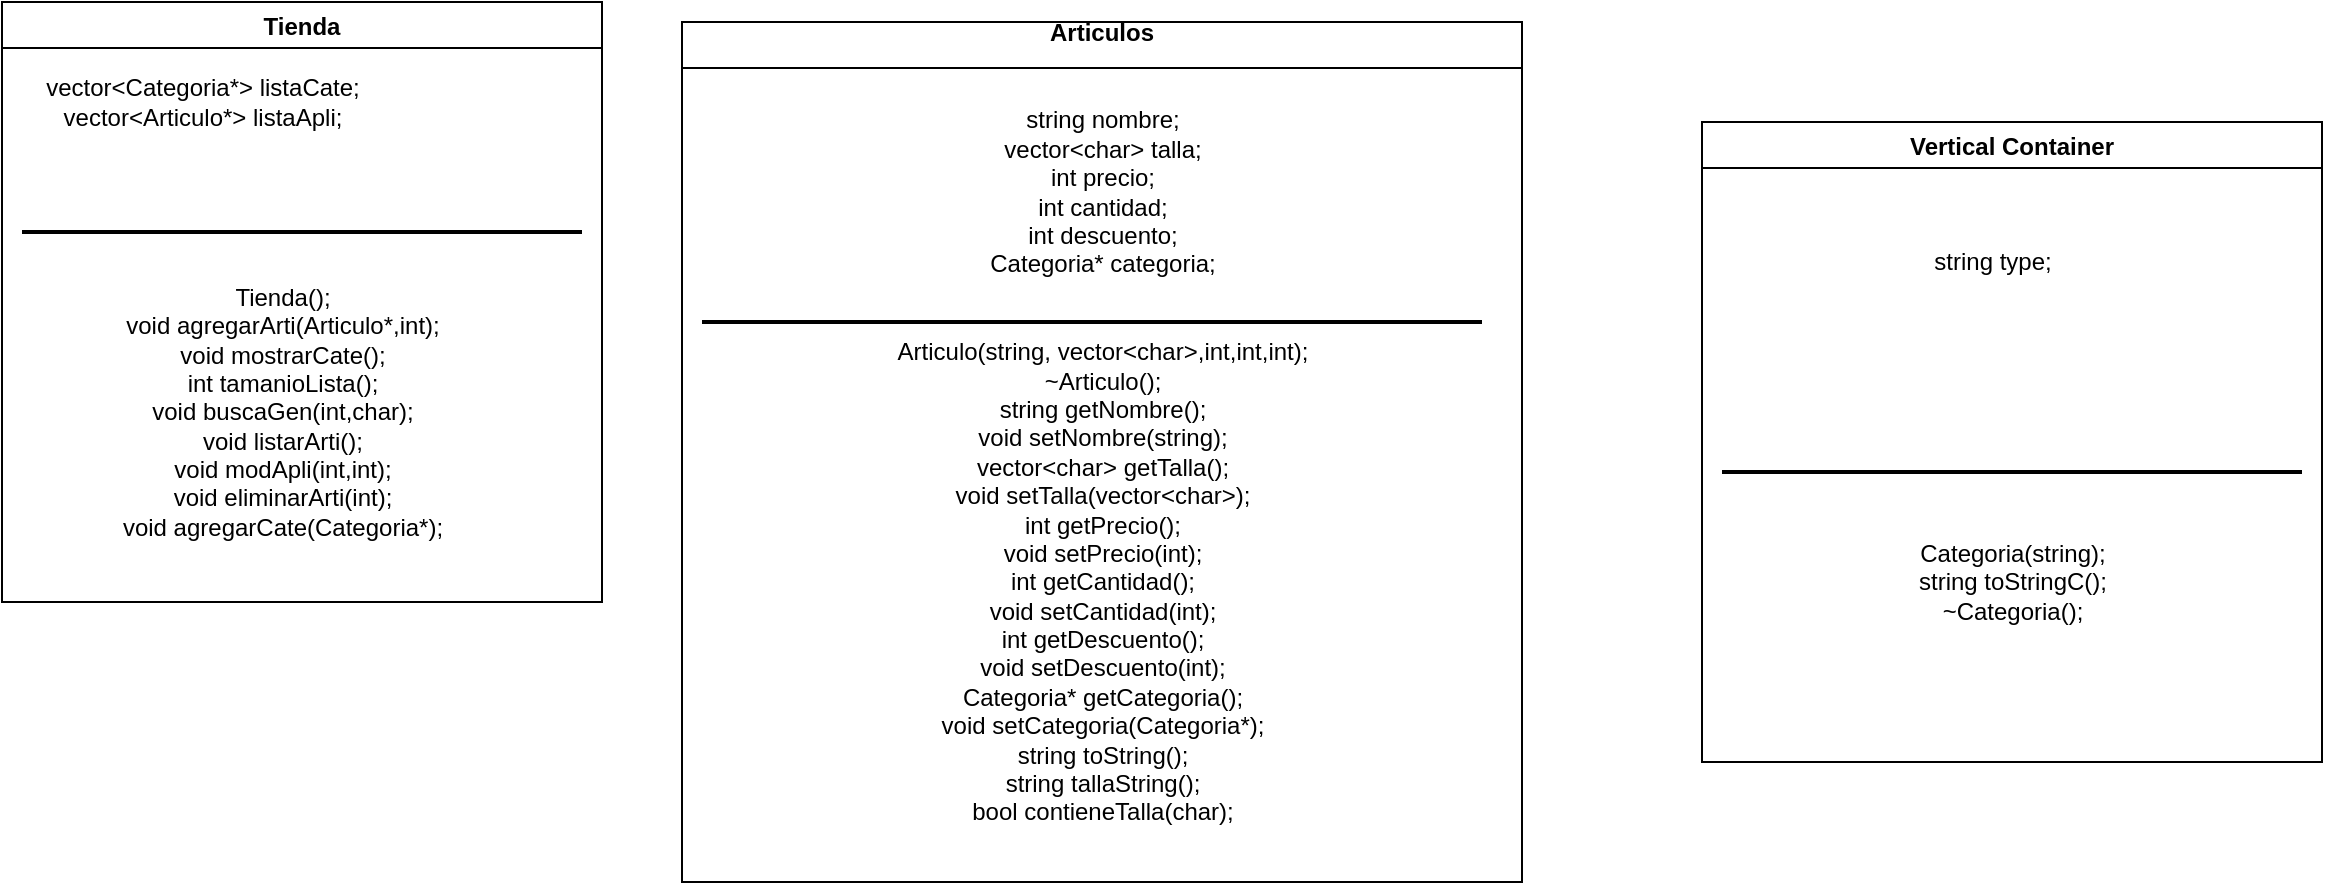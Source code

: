 <mxfile version="15.8.6" type="device"><diagram id="efL4Ud2_rJxciBU1Y7-T" name="Page-1"><mxGraphModel dx="1583" dy="654" grid="1" gridSize="10" guides="1" tooltips="1" connect="1" arrows="1" fold="1" page="1" pageScale="1" pageWidth="827" pageHeight="1169" math="0" shadow="0"><root><mxCell id="0"/><mxCell id="1" parent="0"/><mxCell id="BZ869fAsMcJBHg47ckXI-1" value="Tienda" style="swimlane;" vertex="1" parent="1"><mxGeometry x="70" y="40" width="300" height="300" as="geometry"/></mxCell><mxCell id="BZ869fAsMcJBHg47ckXI-4" value="" style="line;strokeWidth=2;html=1;" vertex="1" parent="BZ869fAsMcJBHg47ckXI-1"><mxGeometry x="10" y="110" width="280" height="10" as="geometry"/></mxCell><mxCell id="BZ869fAsMcJBHg47ckXI-5" value="&lt;div&gt;&lt;span&gt;&#9;&lt;/span&gt;vector&amp;lt;Categoria*&amp;gt; listaCate;&lt;/div&gt;&lt;div&gt;&lt;span&gt;&#9;&#9;&lt;/span&gt;vector&amp;lt;Articulo*&amp;gt; listaApli;&lt;/div&gt;" style="text;html=1;align=center;verticalAlign=middle;resizable=0;points=[];autosize=1;strokeColor=none;fillColor=none;" vertex="1" parent="BZ869fAsMcJBHg47ckXI-1"><mxGeometry x="15" y="35" width="170" height="30" as="geometry"/></mxCell><mxCell id="BZ869fAsMcJBHg47ckXI-6" value="&lt;div&gt;&lt;span&gt;&#9;&lt;/span&gt;Tienda();&lt;/div&gt;&lt;div&gt;&lt;span&gt;&#9;&#9;&lt;/span&gt;void agregarArti(Articulo*,int);&lt;/div&gt;&lt;div&gt;&lt;span&gt;&#9;&#9;&lt;/span&gt;void mostrarCate();&lt;/div&gt;&lt;div&gt;&lt;span&gt;&#9;&#9;&lt;/span&gt;int tamanioLista();&lt;/div&gt;&lt;div&gt;&lt;span&gt;&#9;&#9;&lt;/span&gt;void buscaGen(int,char);&lt;/div&gt;&lt;div&gt;&lt;span&gt;&#9;&#9;&lt;/span&gt;void listarArti();&lt;/div&gt;&lt;div&gt;&lt;span&gt;&#9;&#9;&lt;/span&gt;void modApli(int,int);&lt;/div&gt;&lt;div&gt;&lt;span&gt;&#9;&#9;&lt;/span&gt;void eliminarArti(int);&lt;/div&gt;&lt;div&gt;&lt;span&gt;&#9;&#9;&lt;/span&gt;void agregarCate(Categoria*);&lt;/div&gt;" style="text;html=1;align=center;verticalAlign=middle;resizable=0;points=[];autosize=1;strokeColor=none;fillColor=none;" vertex="1" parent="BZ869fAsMcJBHg47ckXI-1"><mxGeometry x="50" y="140" width="180" height="130" as="geometry"/></mxCell><mxCell id="BZ869fAsMcJBHg47ckXI-7" value="Articulos&#10;" style="swimlane;" vertex="1" parent="1"><mxGeometry x="410" y="50" width="420" height="430" as="geometry"/></mxCell><mxCell id="BZ869fAsMcJBHg47ckXI-8" value="" style="line;strokeWidth=2;html=1;" vertex="1" parent="BZ869fAsMcJBHg47ckXI-7"><mxGeometry x="10" y="145" width="390" height="10" as="geometry"/></mxCell><mxCell id="BZ869fAsMcJBHg47ckXI-9" value="&lt;div&gt;&lt;span&gt;&#9;&lt;/span&gt;string nombre;&lt;/div&gt;&lt;div&gt;&lt;span&gt;&#9;&#9;&lt;/span&gt;vector&amp;lt;char&amp;gt; talla;&lt;/div&gt;&lt;div&gt;&lt;span&gt;&#9;&#9;&lt;/span&gt;int precio;&lt;/div&gt;&lt;div&gt;&lt;span&gt;&#9;&#9;&lt;/span&gt;int cantidad;&lt;/div&gt;&lt;div&gt;&lt;span&gt;&#9;&#9;&lt;/span&gt;int descuento;&lt;/div&gt;&lt;div&gt;&lt;span&gt;&#9;&#9;&lt;/span&gt;Categoria* categoria;&lt;/div&gt;" style="text;html=1;align=center;verticalAlign=middle;resizable=0;points=[];autosize=1;strokeColor=none;fillColor=none;" vertex="1" parent="BZ869fAsMcJBHg47ckXI-7"><mxGeometry x="145" y="40" width="130" height="90" as="geometry"/></mxCell><mxCell id="BZ869fAsMcJBHg47ckXI-10" value="&lt;div&gt;&lt;span&gt;&#9;&#9;&lt;/span&gt;Articulo(string, vector&amp;lt;char&amp;gt;,int,int,int);&lt;/div&gt;&lt;div&gt;&lt;span&gt;&#9;&#9;&lt;/span&gt;~Articulo();&lt;/div&gt;&lt;div&gt;&lt;span&gt;&#9;&#9;&lt;/span&gt;string getNombre();&lt;/div&gt;&lt;div&gt;&lt;span&gt;&#9;&#9;&lt;/span&gt;void setNombre(string);&lt;/div&gt;&lt;div&gt;&lt;span&gt;&#9;&#9;&lt;/span&gt;vector&amp;lt;char&amp;gt; getTalla();&lt;/div&gt;&lt;div&gt;&lt;span&gt;&#9;&#9;&lt;/span&gt;void setTalla(vector&amp;lt;char&amp;gt;);&lt;/div&gt;&lt;div&gt;&lt;span&gt;&#9;&#9;&lt;/span&gt;int getPrecio();&lt;/div&gt;&lt;div&gt;&lt;span&gt;&#9;&#9;&lt;/span&gt;void setPrecio(int);&lt;/div&gt;&lt;div&gt;&lt;span&gt;&#9;&#9;&lt;/span&gt;int getCantidad();&lt;/div&gt;&lt;div&gt;&lt;span&gt;&#9;&#9;&lt;/span&gt;void setCantidad(int);&lt;/div&gt;&lt;div&gt;&lt;span&gt;&#9;&#9;&lt;/span&gt;int getDescuento();&lt;/div&gt;&lt;div&gt;&lt;span&gt;&#9;&#9;&lt;/span&gt;void setDescuento(int);&lt;/div&gt;&lt;div&gt;&lt;span&gt;&#9;&#9;&lt;/span&gt;Categoria* getCategoria();&lt;/div&gt;&lt;div&gt;&lt;span&gt;&#9;&#9;&lt;/span&gt;void setCategoria(Categoria*);&lt;/div&gt;&lt;div&gt;&lt;span&gt;&#9;&#9;&lt;/span&gt;string toString();&lt;/div&gt;&lt;div&gt;&lt;span&gt;&#9;&#9;&lt;/span&gt;string tallaString();&lt;/div&gt;&lt;div&gt;&lt;span&gt;&#9;&#9;&lt;/span&gt;bool contieneTalla(char);&lt;/div&gt;" style="text;html=1;align=center;verticalAlign=middle;resizable=0;points=[];autosize=1;strokeColor=none;fillColor=none;" vertex="1" parent="1"><mxGeometry x="510" y="210" width="220" height="240" as="geometry"/></mxCell><mxCell id="BZ869fAsMcJBHg47ckXI-11" value="Vertical Container" style="swimlane;" vertex="1" parent="1"><mxGeometry x="920" y="100" width="310" height="320" as="geometry"/></mxCell><mxCell id="BZ869fAsMcJBHg47ckXI-12" value="" style="line;strokeWidth=2;html=1;" vertex="1" parent="BZ869fAsMcJBHg47ckXI-11"><mxGeometry x="10" y="170" width="290" height="10" as="geometry"/></mxCell><mxCell id="BZ869fAsMcJBHg47ckXI-13" value="&lt;div&gt;&lt;span&gt;&#9;&lt;/span&gt;Categoria(string);&lt;/div&gt;&lt;div&gt;&lt;span&gt;&#9;&#9;&lt;/span&gt;string toStringC();&lt;/div&gt;&lt;div&gt;&lt;span&gt;&#9;&#9;&lt;/span&gt;~Categoria();&lt;/div&gt;" style="text;html=1;align=center;verticalAlign=middle;resizable=0;points=[];autosize=1;strokeColor=none;fillColor=none;" vertex="1" parent="BZ869fAsMcJBHg47ckXI-11"><mxGeometry x="100" y="205" width="110" height="50" as="geometry"/></mxCell><mxCell id="BZ869fAsMcJBHg47ckXI-14" value="&lt;span&gt;&#9;&lt;/span&gt;string type;" style="text;html=1;align=center;verticalAlign=middle;resizable=0;points=[];autosize=1;strokeColor=none;fillColor=none;" vertex="1" parent="BZ869fAsMcJBHg47ckXI-11"><mxGeometry x="110" y="60" width="70" height="20" as="geometry"/></mxCell></root></mxGraphModel></diagram></mxfile>